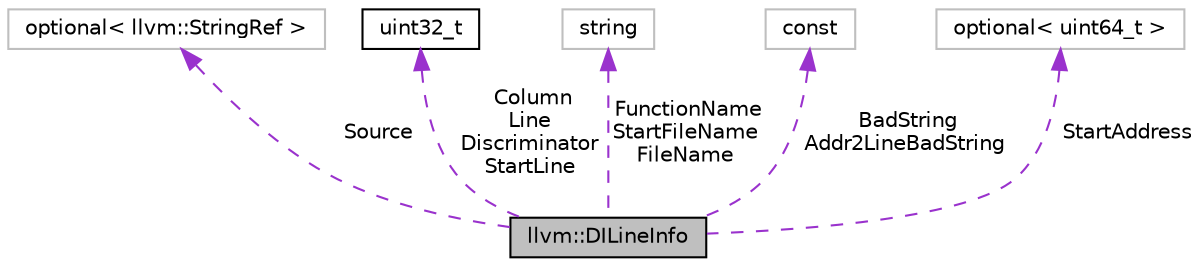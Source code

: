digraph "llvm::DILineInfo"
{
 // LATEX_PDF_SIZE
  bgcolor="transparent";
  edge [fontname="Helvetica",fontsize="10",labelfontname="Helvetica",labelfontsize="10"];
  node [fontname="Helvetica",fontsize="10",shape=record];
  Node1 [label="llvm::DILineInfo",height=0.2,width=0.4,color="black", fillcolor="grey75", style="filled", fontcolor="black",tooltip="A format-neutral container for source line information."];
  Node2 -> Node1 [dir="back",color="darkorchid3",fontsize="10",style="dashed",label=" Source" ,fontname="Helvetica"];
  Node2 [label="optional\< llvm::StringRef \>",height=0.2,width=0.4,color="grey75",tooltip=" "];
  Node3 -> Node1 [dir="back",color="darkorchid3",fontsize="10",style="dashed",label=" Column\nLine\nDiscriminator\nStartLine" ,fontname="Helvetica"];
  Node3 [label="uint32_t",height=0.2,width=0.4,color="black",URL="$classuint32__t.html",tooltip=" "];
  Node4 -> Node1 [dir="back",color="darkorchid3",fontsize="10",style="dashed",label=" FunctionName\nStartFileName\nFileName" ,fontname="Helvetica"];
  Node4 [label="string",height=0.2,width=0.4,color="grey75",tooltip=" "];
  Node5 -> Node1 [dir="back",color="darkorchid3",fontsize="10",style="dashed",label=" BadString\nAddr2LineBadString" ,fontname="Helvetica"];
  Node5 [label="const",height=0.2,width=0.4,color="grey75",tooltip=" "];
  Node6 -> Node1 [dir="back",color="darkorchid3",fontsize="10",style="dashed",label=" StartAddress" ,fontname="Helvetica"];
  Node6 [label="optional\< uint64_t \>",height=0.2,width=0.4,color="grey75",tooltip=" "];
}
